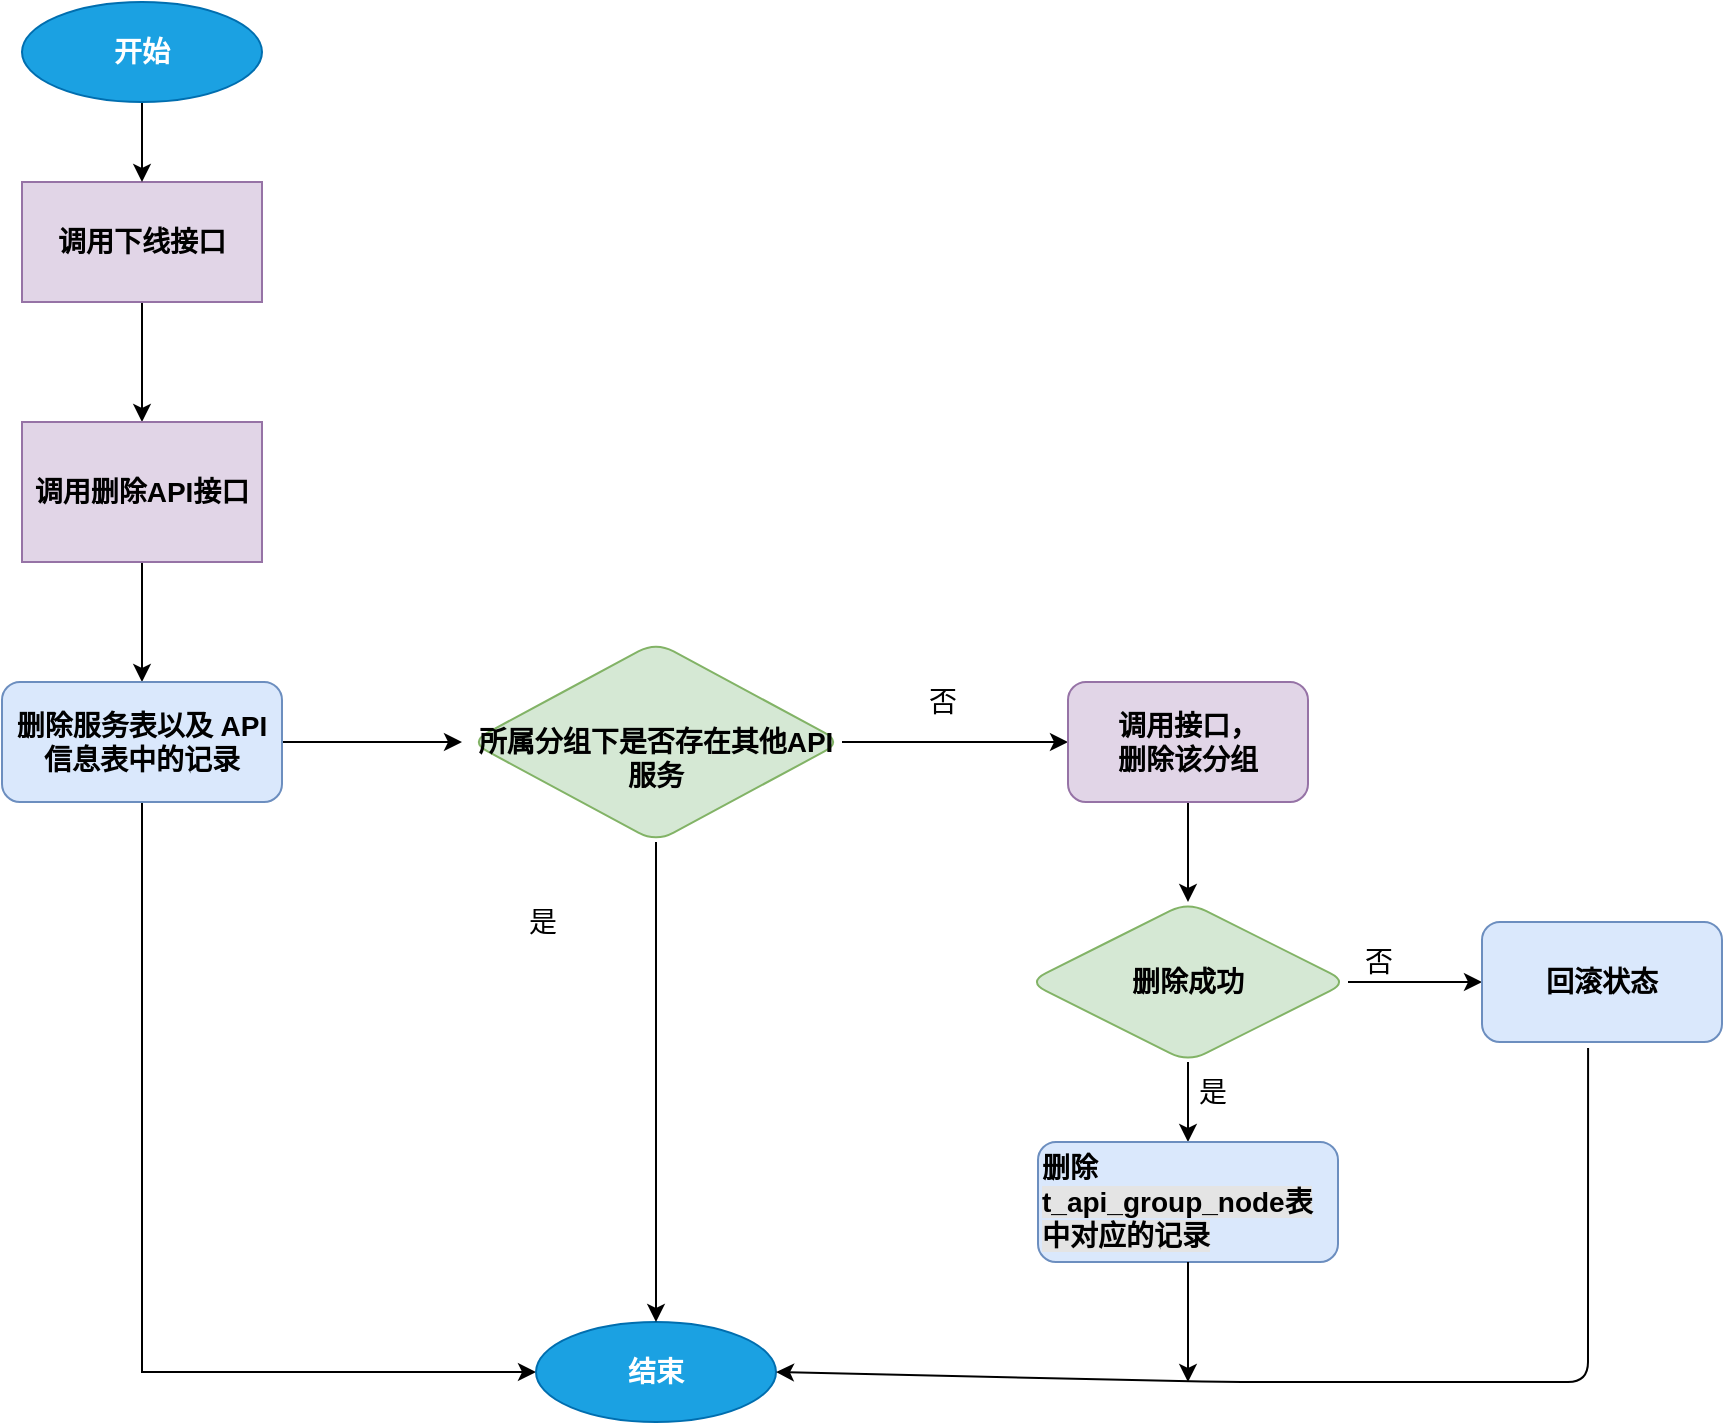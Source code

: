 <mxfile version="14.8.1" type="github" pages="6">
  <diagram id="y_qP_ITfc6Hz6TJRtfo7" name="删除 API服务">
    <mxGraphModel dx="1422" dy="706" grid="1" gridSize="10" guides="1" tooltips="1" connect="1" arrows="1" fold="1" page="1" pageScale="1" pageWidth="827" pageHeight="1169" math="0" shadow="0">
      <root>
        <mxCell id="Lv-TeRsWYJxevkvy26f5-0" />
        <mxCell id="Lv-TeRsWYJxevkvy26f5-1" parent="Lv-TeRsWYJxevkvy26f5-0" />
        <mxCell id="IoXGQ6YxSClPdb9_SsbD-1" value="" style="edgeStyle=orthogonalEdgeStyle;rounded=0;orthogonalLoop=1;jettySize=auto;html=1;fontSize=14;entryX=0.5;entryY=0;entryDx=0;entryDy=0;" edge="1" parent="Lv-TeRsWYJxevkvy26f5-1" source="IoXGQ6YxSClPdb9_SsbD-2" target="IoXGQ6YxSClPdb9_SsbD-3">
          <mxGeometry relative="1" as="geometry">
            <mxPoint x="250" y="310" as="targetPoint" />
          </mxGeometry>
        </mxCell>
        <mxCell id="IoXGQ6YxSClPdb9_SsbD-2" value="调用下线接口" style="rounded=0;whiteSpace=wrap;html=1;fontSize=14;fillColor=#e1d5e7;strokeColor=#9673a6;fontStyle=1" vertex="1" parent="Lv-TeRsWYJxevkvy26f5-1">
          <mxGeometry x="190" y="140" width="120" height="60" as="geometry" />
        </mxCell>
        <mxCell id="TXp3kbtOpVF7pAXdelnf-1" value="" style="edgeStyle=orthogonalEdgeStyle;rounded=0;orthogonalLoop=1;jettySize=auto;html=1;fontSize=14;" edge="1" parent="Lv-TeRsWYJxevkvy26f5-1" source="IoXGQ6YxSClPdb9_SsbD-3" target="IoXGQ6YxSClPdb9_SsbD-15">
          <mxGeometry relative="1" as="geometry" />
        </mxCell>
        <mxCell id="IoXGQ6YxSClPdb9_SsbD-3" value="调用删除API接口" style="rounded=0;whiteSpace=wrap;html=1;fontSize=14;fontStyle=1;fillColor=#e1d5e7;strokeColor=#9673a6;" vertex="1" parent="Lv-TeRsWYJxevkvy26f5-1">
          <mxGeometry x="190" y="260" width="120" height="70" as="geometry" />
        </mxCell>
        <mxCell id="IoXGQ6YxSClPdb9_SsbD-9" value="" style="edgeStyle=orthogonalEdgeStyle;rounded=0;orthogonalLoop=1;jettySize=auto;html=1;fontSize=14;fontStyle=1;exitX=0.5;exitY=1;exitDx=0;exitDy=0;" edge="1" parent="Lv-TeRsWYJxevkvy26f5-1" target="IoXGQ6YxSClPdb9_SsbD-12">
          <mxGeometry relative="1" as="geometry">
            <mxPoint x="250" y="450" as="sourcePoint" />
            <Array as="points">
              <mxPoint x="250" y="735" />
            </Array>
          </mxGeometry>
        </mxCell>
        <mxCell id="TXp3kbtOpVF7pAXdelnf-2" value="" style="edgeStyle=orthogonalEdgeStyle;rounded=0;orthogonalLoop=1;jettySize=auto;html=1;fontSize=14;" edge="1" parent="Lv-TeRsWYJxevkvy26f5-1" source="IoXGQ6YxSClPdb9_SsbD-11" target="IoXGQ6YxSClPdb9_SsbD-2">
          <mxGeometry relative="1" as="geometry" />
        </mxCell>
        <mxCell id="IoXGQ6YxSClPdb9_SsbD-11" value="开始" style="ellipse;whiteSpace=wrap;html=1;fontSize=14;fillColor=#1ba1e2;strokeColor=#006EAF;fontColor=#ffffff;fontStyle=1" vertex="1" parent="Lv-TeRsWYJxevkvy26f5-1">
          <mxGeometry x="190" y="50" width="120" height="50" as="geometry" />
        </mxCell>
        <mxCell id="IoXGQ6YxSClPdb9_SsbD-12" value="结束" style="ellipse;whiteSpace=wrap;html=1;fontSize=14;fillColor=#1ba1e2;strokeColor=#006EAF;fontColor=#ffffff;fontStyle=1" vertex="1" parent="Lv-TeRsWYJxevkvy26f5-1">
          <mxGeometry x="447" y="710" width="120" height="50" as="geometry" />
        </mxCell>
        <mxCell id="TXp3kbtOpVF7pAXdelnf-4" value="" style="edgeStyle=orthogonalEdgeStyle;rounded=0;orthogonalLoop=1;jettySize=auto;html=1;fontSize=14;" edge="1" parent="Lv-TeRsWYJxevkvy26f5-1" source="IoXGQ6YxSClPdb9_SsbD-15">
          <mxGeometry relative="1" as="geometry">
            <mxPoint x="410" y="420" as="targetPoint" />
          </mxGeometry>
        </mxCell>
        <mxCell id="IoXGQ6YxSClPdb9_SsbD-15" value="删除服务表以及 API信息表中的记录" style="rounded=1;whiteSpace=wrap;html=1;fontSize=14;fontStyle=1;fillColor=#dae8fc;strokeColor=#6c8ebf;" vertex="1" parent="Lv-TeRsWYJxevkvy26f5-1">
          <mxGeometry x="180" y="390" width="140" height="60" as="geometry" />
        </mxCell>
        <mxCell id="TXp3kbtOpVF7pAXdelnf-8" value="" style="edgeStyle=orthogonalEdgeStyle;rounded=0;orthogonalLoop=1;jettySize=auto;html=1;fontSize=14;" edge="1" parent="Lv-TeRsWYJxevkvy26f5-1" source="TXp3kbtOpVF7pAXdelnf-5" target="TXp3kbtOpVF7pAXdelnf-7">
          <mxGeometry relative="1" as="geometry" />
        </mxCell>
        <mxCell id="4ZD2bWPgzE0VQJsW30m4-2" value="" style="edgeStyle=orthogonalEdgeStyle;rounded=0;orthogonalLoop=1;jettySize=auto;html=1;fontSize=14;entryX=0.5;entryY=0;entryDx=0;entryDy=0;" edge="1" parent="Lv-TeRsWYJxevkvy26f5-1" source="TXp3kbtOpVF7pAXdelnf-5" target="IoXGQ6YxSClPdb9_SsbD-12">
          <mxGeometry relative="1" as="geometry">
            <mxPoint x="507" y="525" as="targetPoint" />
            <Array as="points" />
          </mxGeometry>
        </mxCell>
        <mxCell id="TXp3kbtOpVF7pAXdelnf-5" value="&lt;span&gt;&lt;br&gt;所属分组下是否存在其他API服务&lt;/span&gt;" style="rhombus;whiteSpace=wrap;html=1;rounded=1;fontSize=14;fontStyle=1;strokeColor=#82b366;fillColor=#d5e8d4;" vertex="1" parent="Lv-TeRsWYJxevkvy26f5-1">
          <mxGeometry x="414" y="370" width="186" height="100" as="geometry" />
        </mxCell>
        <mxCell id="LRmu32Ldf7NrNMZPs0yt-1" value="" style="edgeStyle=orthogonalEdgeStyle;rounded=0;orthogonalLoop=1;jettySize=auto;html=1;fontSize=14;" edge="1" parent="Lv-TeRsWYJxevkvy26f5-1" source="TXp3kbtOpVF7pAXdelnf-7" target="LRmu32Ldf7NrNMZPs0yt-0">
          <mxGeometry relative="1" as="geometry" />
        </mxCell>
        <mxCell id="TXp3kbtOpVF7pAXdelnf-7" value="调用接口，&lt;br&gt;删除该分组" style="whiteSpace=wrap;html=1;rounded=1;fontSize=14;fontStyle=1;strokeColor=#9673a6;fillColor=#e1d5e7;" vertex="1" parent="Lv-TeRsWYJxevkvy26f5-1">
          <mxGeometry x="713" y="390" width="120" height="60" as="geometry" />
        </mxCell>
        <mxCell id="4ZD2bWPgzE0VQJsW30m4-0" value="否" style="text;html=1;align=center;verticalAlign=middle;resizable=0;points=[];autosize=1;strokeColor=none;fontSize=14;" vertex="1" parent="Lv-TeRsWYJxevkvy26f5-1">
          <mxGeometry x="635" y="390" width="30" height="20" as="geometry" />
        </mxCell>
        <mxCell id="4ZD2bWPgzE0VQJsW30m4-3" value="是" style="text;html=1;align=center;verticalAlign=middle;resizable=0;points=[];autosize=1;strokeColor=none;fontSize=14;" vertex="1" parent="Lv-TeRsWYJxevkvy26f5-1">
          <mxGeometry x="435" y="500" width="30" height="20" as="geometry" />
        </mxCell>
        <mxCell id="c__UmledrmZIUYi6tF3Q-3" value="" style="edgeStyle=orthogonalEdgeStyle;rounded=0;orthogonalLoop=1;jettySize=auto;html=1;fontSize=14;" edge="1" parent="Lv-TeRsWYJxevkvy26f5-1" source="LRmu32Ldf7NrNMZPs0yt-0" target="c__UmledrmZIUYi6tF3Q-2">
          <mxGeometry relative="1" as="geometry" />
        </mxCell>
        <mxCell id="c__UmledrmZIUYi6tF3Q-7" value="" style="edgeStyle=orthogonalEdgeStyle;rounded=0;orthogonalLoop=1;jettySize=auto;html=1;fontSize=14;" edge="1" parent="Lv-TeRsWYJxevkvy26f5-1" source="LRmu32Ldf7NrNMZPs0yt-0" target="c__UmledrmZIUYi6tF3Q-6">
          <mxGeometry relative="1" as="geometry" />
        </mxCell>
        <mxCell id="LRmu32Ldf7NrNMZPs0yt-0" value="删除成功" style="rhombus;whiteSpace=wrap;html=1;rounded=1;fontSize=14;fontStyle=1;strokeColor=#82b366;fillColor=#d5e8d4;" vertex="1" parent="Lv-TeRsWYJxevkvy26f5-1">
          <mxGeometry x="693" y="500" width="160" height="80" as="geometry" />
        </mxCell>
        <mxCell id="c__UmledrmZIUYi6tF3Q-2" value="删除&lt;span style=&quot;background-color: rgb(228 , 228 , 228)&quot;&gt;t_api_group_node表中对应的记录&lt;/span&gt;" style="whiteSpace=wrap;html=1;rounded=1;fontSize=14;fontStyle=1;strokeColor=#6c8ebf;fillColor=#dae8fc;align=left;" vertex="1" parent="Lv-TeRsWYJxevkvy26f5-1">
          <mxGeometry x="698" y="620" width="150" height="60" as="geometry" />
        </mxCell>
        <mxCell id="c__UmledrmZIUYi6tF3Q-5" value="是" style="text;html=1;align=center;verticalAlign=middle;resizable=0;points=[];autosize=1;strokeColor=none;fontSize=14;" vertex="1" parent="Lv-TeRsWYJxevkvy26f5-1">
          <mxGeometry x="770" y="585" width="30" height="20" as="geometry" />
        </mxCell>
        <mxCell id="c__UmledrmZIUYi6tF3Q-6" value="回滚状态" style="whiteSpace=wrap;html=1;rounded=1;fontSize=14;fontStyle=1;strokeColor=#6c8ebf;fillColor=#dae8fc;" vertex="1" parent="Lv-TeRsWYJxevkvy26f5-1">
          <mxGeometry x="920" y="510" width="120" height="60" as="geometry" />
        </mxCell>
        <mxCell id="c__UmledrmZIUYi6tF3Q-8" value="否" style="text;html=1;align=center;verticalAlign=middle;resizable=0;points=[];autosize=1;strokeColor=none;fontSize=14;" vertex="1" parent="Lv-TeRsWYJxevkvy26f5-1">
          <mxGeometry x="853" y="520" width="30" height="20" as="geometry" />
        </mxCell>
        <mxCell id="c__UmledrmZIUYi6tF3Q-12" value="" style="endArrow=classic;html=1;fontSize=14;exitX=0.442;exitY=1.05;exitDx=0;exitDy=0;exitPerimeter=0;entryX=1;entryY=0.5;entryDx=0;entryDy=0;" edge="1" parent="Lv-TeRsWYJxevkvy26f5-1" source="c__UmledrmZIUYi6tF3Q-6" target="IoXGQ6YxSClPdb9_SsbD-12">
          <mxGeometry width="50" height="50" relative="1" as="geometry">
            <mxPoint x="1000" y="700" as="sourcePoint" />
            <mxPoint x="1050" y="650" as="targetPoint" />
            <Array as="points">
              <mxPoint x="973" y="740" />
              <mxPoint x="790" y="740" />
            </Array>
          </mxGeometry>
        </mxCell>
        <mxCell id="c__UmledrmZIUYi6tF3Q-13" value="" style="endArrow=classic;html=1;fontSize=14;exitX=0.5;exitY=1;exitDx=0;exitDy=0;" edge="1" parent="Lv-TeRsWYJxevkvy26f5-1" source="c__UmledrmZIUYi6tF3Q-2">
          <mxGeometry width="50" height="50" relative="1" as="geometry">
            <mxPoint x="780" y="780" as="sourcePoint" />
            <mxPoint x="773" y="740" as="targetPoint" />
          </mxGeometry>
        </mxCell>
      </root>
    </mxGraphModel>
  </diagram>
  <diagram id="Vepcy5eFFjgHjCgZ-YPG" name="修改API服务流程">
    <mxGraphModel dx="2012" dy="588" grid="1" gridSize="10" guides="1" tooltips="1" connect="1" arrows="1" fold="1" page="1" pageScale="1" pageWidth="827" pageHeight="1169" math="0" shadow="0">
      <root>
        <mxCell id="3ZHVSXFZg6gd_dCHkzc6-0" />
        <mxCell id="3ZHVSXFZg6gd_dCHkzc6-1" parent="3ZHVSXFZg6gd_dCHkzc6-0" />
        <mxCell id="rEihoMq7a9VG7np-Obn_-21" value="" style="edgeStyle=orthogonalEdgeStyle;rounded=0;orthogonalLoop=1;jettySize=auto;html=1;fontSize=14;" edge="1" parent="3ZHVSXFZg6gd_dCHkzc6-1" source="9Kt5_kRCTVNulRzOW8Ah-2">
          <mxGeometry relative="1" as="geometry">
            <mxPoint x="510" y="175" as="targetPoint" />
          </mxGeometry>
        </mxCell>
        <mxCell id="9Kt5_kRCTVNulRzOW8Ah-2" value="调用下线接口" style="rounded=0;whiteSpace=wrap;html=1;fontSize=14;fillColor=#e1d5e7;strokeColor=#9673a6;fontStyle=1" vertex="1" parent="3ZHVSXFZg6gd_dCHkzc6-1">
          <mxGeometry x="310" y="145" width="120" height="60" as="geometry" />
        </mxCell>
        <mxCell id="9Kt5_kRCTVNulRzOW8Ah-3" value="调用更新API接口" style="rounded=0;whiteSpace=wrap;html=1;fontSize=14;fontStyle=1;fillColor=#e1d5e7;strokeColor=#9673a6;" vertex="1" parent="3ZHVSXFZg6gd_dCHkzc6-1">
          <mxGeometry x="310" y="265" width="120" height="60" as="geometry" />
        </mxCell>
        <mxCell id="9Kt5_kRCTVNulRzOW8Ah-5" value="调用 API 上线接口" style="rounded=0;whiteSpace=wrap;html=1;fontSize=14;fontStyle=1;fillColor=#e1d5e7;strokeColor=#9673a6;" vertex="1" parent="3ZHVSXFZg6gd_dCHkzc6-1">
          <mxGeometry x="310" y="375" width="120" height="60" as="geometry" />
        </mxCell>
        <mxCell id="9Kt5_kRCTVNulRzOW8Ah-19" value="" style="edgeStyle=orthogonalEdgeStyle;rounded=0;orthogonalLoop=1;jettySize=auto;html=1;fontSize=14;fontStyle=1" edge="1" parent="3ZHVSXFZg6gd_dCHkzc6-1" source="9Kt5_kRCTVNulRzOW8Ah-20" target="9Kt5_kRCTVNulRzOW8Ah-23">
          <mxGeometry relative="1" as="geometry" />
        </mxCell>
        <mxCell id="9Kt5_kRCTVNulRzOW8Ah-20" value="开始" style="ellipse;whiteSpace=wrap;html=1;fontSize=14;fillColor=#1ba1e2;strokeColor=#006EAF;fontColor=#ffffff;fontStyle=1" vertex="1" parent="3ZHVSXFZg6gd_dCHkzc6-1">
          <mxGeometry x="-40" y="50" width="120" height="50" as="geometry" />
        </mxCell>
        <mxCell id="9Kt5_kRCTVNulRzOW8Ah-21" value="结束" style="ellipse;whiteSpace=wrap;html=1;fontSize=14;fillColor=#1ba1e2;strokeColor=#006EAF;fontColor=#ffffff;fontStyle=1" vertex="1" parent="3ZHVSXFZg6gd_dCHkzc6-1">
          <mxGeometry x="310" y="490" width="120" height="50" as="geometry" />
        </mxCell>
        <mxCell id="9Kt5_kRCTVNulRzOW8Ah-23" value="更新AD相应资源" style="rounded=0;whiteSpace=wrap;html=1;fontSize=14;fillColor=#dae8fc;strokeColor=#6c8ebf;fontStyle=1" vertex="1" parent="3ZHVSXFZg6gd_dCHkzc6-1">
          <mxGeometry x="-40" y="140" width="120" height="60" as="geometry" />
        </mxCell>
        <mxCell id="rEihoMq7a9VG7np-Obn_-26" value="" style="edgeStyle=orthogonalEdgeStyle;rounded=0;orthogonalLoop=1;jettySize=auto;html=1;fontSize=14;" edge="1" parent="3ZHVSXFZg6gd_dCHkzc6-1" source="rEihoMq7a9VG7np-Obn_-15">
          <mxGeometry relative="1" as="geometry">
            <mxPoint x="370" y="265" as="targetPoint" />
            <Array as="points">
              <mxPoint x="585" y="235" />
              <mxPoint x="370" y="235" />
              <mxPoint x="370" y="265" />
            </Array>
          </mxGeometry>
        </mxCell>
        <mxCell id="rEihoMq7a9VG7np-Obn_-15" value="" style="rhombus;whiteSpace=wrap;html=1;fontSize=14;align=left;" vertex="1" parent="3ZHVSXFZg6gd_dCHkzc6-1">
          <mxGeometry x="510" y="140" width="150" height="70" as="geometry" />
        </mxCell>
        <mxCell id="rEihoMq7a9VG7np-Obn_-16" value="调用成功" style="text;html=1;strokeColor=none;fillColor=none;align=center;verticalAlign=middle;whiteSpace=wrap;rounded=0;fontSize=14;" vertex="1" parent="3ZHVSXFZg6gd_dCHkzc6-1">
          <mxGeometry x="545" y="165" width="80" height="20" as="geometry" />
        </mxCell>
        <mxCell id="rEihoMq7a9VG7np-Obn_-22" value="回滚" style="rounded=0;whiteSpace=wrap;html=1;fontSize=14;fillColor=#dae8fc;strokeColor=#6c8ebf;fontStyle=1" vertex="1" parent="3ZHVSXFZg6gd_dCHkzc6-1">
          <mxGeometry x="740" y="485" width="120" height="60" as="geometry" />
        </mxCell>
        <mxCell id="rEihoMq7a9VG7np-Obn_-25" value="" style="rhombus;whiteSpace=wrap;html=1;fontSize=14;align=left;" vertex="1" parent="3ZHVSXFZg6gd_dCHkzc6-1">
          <mxGeometry x="510" y="255" width="150" height="70" as="geometry" />
        </mxCell>
        <mxCell id="rEihoMq7a9VG7np-Obn_-27" value="调用成功" style="text;html=1;strokeColor=none;fillColor=none;align=center;verticalAlign=middle;whiteSpace=wrap;rounded=0;fontSize=14;" vertex="1" parent="3ZHVSXFZg6gd_dCHkzc6-1">
          <mxGeometry x="550" y="280" width="70" height="25" as="geometry" />
        </mxCell>
        <mxCell id="rEihoMq7a9VG7np-Obn_-29" value="" style="edgeStyle=orthogonalEdgeStyle;rounded=0;orthogonalLoop=1;jettySize=auto;html=1;fontSize=14;" edge="1" parent="3ZHVSXFZg6gd_dCHkzc6-1">
          <mxGeometry relative="1" as="geometry">
            <mxPoint x="585" y="325" as="sourcePoint" />
            <mxPoint x="370" y="375" as="targetPoint" />
            <Array as="points">
              <mxPoint x="585" y="345" />
              <mxPoint x="370" y="345" />
              <mxPoint x="370" y="375" />
            </Array>
          </mxGeometry>
        </mxCell>
        <mxCell id="rEihoMq7a9VG7np-Obn_-30" value="" style="rhombus;whiteSpace=wrap;html=1;fontSize=14;align=left;" vertex="1" parent="3ZHVSXFZg6gd_dCHkzc6-1">
          <mxGeometry x="510" y="370" width="150" height="70" as="geometry" />
        </mxCell>
        <mxCell id="rEihoMq7a9VG7np-Obn_-31" value="" style="edgeStyle=orthogonalEdgeStyle;rounded=0;orthogonalLoop=1;jettySize=auto;html=1;fontSize=14;" edge="1" parent="3ZHVSXFZg6gd_dCHkzc6-1">
          <mxGeometry relative="1" as="geometry">
            <mxPoint x="585" y="440" as="sourcePoint" />
            <mxPoint x="370" y="490" as="targetPoint" />
            <Array as="points">
              <mxPoint x="585" y="460" />
              <mxPoint x="370" y="460" />
              <mxPoint x="370" y="490" />
            </Array>
          </mxGeometry>
        </mxCell>
        <mxCell id="rEihoMq7a9VG7np-Obn_-32" value="调用成功" style="text;html=1;strokeColor=none;fillColor=none;align=center;verticalAlign=middle;whiteSpace=wrap;rounded=0;fontSize=14;" vertex="1" parent="3ZHVSXFZg6gd_dCHkzc6-1">
          <mxGeometry x="550" y="392.5" width="70" height="25" as="geometry" />
        </mxCell>
        <mxCell id="rEihoMq7a9VG7np-Obn_-33" value="是" style="text;html=1;align=center;verticalAlign=middle;resizable=0;points=[];autosize=1;strokeColor=none;fontSize=14;" vertex="1" parent="3ZHVSXFZg6gd_dCHkzc6-1">
          <mxGeometry x="545" y="215" width="30" height="20" as="geometry" />
        </mxCell>
        <mxCell id="rEihoMq7a9VG7np-Obn_-34" value="是" style="text;html=1;align=center;verticalAlign=middle;resizable=0;points=[];autosize=1;strokeColor=none;fontSize=14;" vertex="1" parent="3ZHVSXFZg6gd_dCHkzc6-1">
          <mxGeometry x="535" y="325" width="30" height="20" as="geometry" />
        </mxCell>
        <mxCell id="rEihoMq7a9VG7np-Obn_-35" value="是" style="text;html=1;align=center;verticalAlign=middle;resizable=0;points=[];autosize=1;strokeColor=none;fontSize=14;" vertex="1" parent="3ZHVSXFZg6gd_dCHkzc6-1">
          <mxGeometry x="535" y="435" width="30" height="20" as="geometry" />
        </mxCell>
        <mxCell id="rEihoMq7a9VG7np-Obn_-36" value="" style="endArrow=classic;html=1;fontSize=14;exitX=1;exitY=0.5;exitDx=0;exitDy=0;entryX=0.574;entryY=-0.022;entryDx=0;entryDy=0;entryPerimeter=0;edgeStyle=orthogonalEdgeStyle;" edge="1" parent="3ZHVSXFZg6gd_dCHkzc6-1" source="rEihoMq7a9VG7np-Obn_-15" target="rEihoMq7a9VG7np-Obn_-22">
          <mxGeometry width="50" height="50" relative="1" as="geometry">
            <mxPoint x="730" y="265" as="sourcePoint" />
            <mxPoint x="800" y="175" as="targetPoint" />
          </mxGeometry>
        </mxCell>
        <mxCell id="rEihoMq7a9VG7np-Obn_-37" value="" style="endArrow=classic;html=1;fontSize=14;exitX=1;exitY=0.5;exitDx=0;exitDy=0;" edge="1" parent="3ZHVSXFZg6gd_dCHkzc6-1" source="rEihoMq7a9VG7np-Obn_-25">
          <mxGeometry width="50" height="50" relative="1" as="geometry">
            <mxPoint x="670" y="355" as="sourcePoint" />
            <mxPoint x="810" y="290" as="targetPoint" />
          </mxGeometry>
        </mxCell>
        <mxCell id="rEihoMq7a9VG7np-Obn_-38" value="" style="endArrow=classic;html=1;fontSize=14;exitX=1;exitY=0.5;exitDx=0;exitDy=0;" edge="1" parent="3ZHVSXFZg6gd_dCHkzc6-1" source="rEihoMq7a9VG7np-Obn_-30">
          <mxGeometry width="50" height="50" relative="1" as="geometry">
            <mxPoint x="670" y="405" as="sourcePoint" />
            <mxPoint x="810" y="405" as="targetPoint" />
          </mxGeometry>
        </mxCell>
        <mxCell id="rEihoMq7a9VG7np-Obn_-40" value="更新 服务表/API信息表" style="rounded=1;whiteSpace=wrap;html=1;fontSize=14;fontStyle=1;fillColor=#dae8fc;strokeColor=#6c8ebf;" vertex="1" parent="3ZHVSXFZg6gd_dCHkzc6-1">
          <mxGeometry x="160" y="145" width="95" height="50" as="geometry" />
        </mxCell>
        <mxCell id="rEihoMq7a9VG7np-Obn_-43" value="" style="endArrow=classic;html=1;fontSize=14;exitX=1;exitY=0.5;exitDx=0;exitDy=0;entryX=0;entryY=0.5;entryDx=0;entryDy=0;" edge="1" parent="3ZHVSXFZg6gd_dCHkzc6-1" source="9Kt5_kRCTVNulRzOW8Ah-23" target="rEihoMq7a9VG7np-Obn_-40">
          <mxGeometry width="50" height="50" relative="1" as="geometry">
            <mxPoint x="130" y="210" as="sourcePoint" />
            <mxPoint x="180" y="160" as="targetPoint" />
          </mxGeometry>
        </mxCell>
        <mxCell id="rEihoMq7a9VG7np-Obn_-44" value="" style="endArrow=classic;html=1;fontSize=14;entryX=0;entryY=0.5;entryDx=0;entryDy=0;" edge="1" parent="3ZHVSXFZg6gd_dCHkzc6-1">
          <mxGeometry width="50" height="50" relative="1" as="geometry">
            <mxPoint x="260" y="170" as="sourcePoint" />
            <mxPoint x="310" y="169.58" as="targetPoint" />
          </mxGeometry>
        </mxCell>
        <mxCell id="rEihoMq7a9VG7np-Obn_-45" value="" style="endArrow=classic;html=1;fontSize=14;exitX=0;exitY=0.5;exitDx=0;exitDy=0;entryX=1;entryY=0.5;entryDx=0;entryDy=0;" edge="1" parent="3ZHVSXFZg6gd_dCHkzc6-1" source="rEihoMq7a9VG7np-Obn_-22" target="9Kt5_kRCTVNulRzOW8Ah-21">
          <mxGeometry width="50" height="50" relative="1" as="geometry">
            <mxPoint x="580" y="610" as="sourcePoint" />
            <mxPoint x="630" y="560" as="targetPoint" />
          </mxGeometry>
        </mxCell>
        <mxCell id="rEihoMq7a9VG7np-Obn_-46" value="否" style="text;html=1;align=center;verticalAlign=middle;resizable=0;points=[];autosize=1;strokeColor=none;fontSize=14;" vertex="1" parent="3ZHVSXFZg6gd_dCHkzc6-1">
          <mxGeometry x="680" y="150" width="30" height="20" as="geometry" />
        </mxCell>
        <mxCell id="rEihoMq7a9VG7np-Obn_-47" value="否" style="text;html=1;align=center;verticalAlign=middle;resizable=0;points=[];autosize=1;strokeColor=none;fontSize=14;" vertex="1" parent="3ZHVSXFZg6gd_dCHkzc6-1">
          <mxGeometry x="680" y="265" width="30" height="20" as="geometry" />
        </mxCell>
        <mxCell id="rEihoMq7a9VG7np-Obn_-48" value="否" style="text;html=1;align=center;verticalAlign=middle;resizable=0;points=[];autosize=1;strokeColor=none;fontSize=14;" vertex="1" parent="3ZHVSXFZg6gd_dCHkzc6-1">
          <mxGeometry x="680" y="375" width="30" height="20" as="geometry" />
        </mxCell>
      </root>
    </mxGraphModel>
  </diagram>
  <diagram id="sb_V-hcNXjzHB9yhCUq3" name="AD与API服务的底层ip关系">
    <mxGraphModel dx="981" dy="487" grid="1" gridSize="10" guides="1" tooltips="1" connect="1" arrows="1" fold="1" page="1" pageScale="1" pageWidth="827" pageHeight="1169" math="0" shadow="0">
      <root>
        <mxCell id="0" />
        <mxCell id="1" parent="0" />
        <mxCell id="gvdY4t5SKWCVRqJ0-kTb-3" value="&lt;b&gt;vip1-访问API服务的统一ip地址&lt;/b&gt;&lt;br&gt;在门户页面上统一设置" style="rounded=1;whiteSpace=wrap;html=1;fontSize=14;align=left;" vertex="1" parent="1">
          <mxGeometry x="60" y="525" width="220" height="60" as="geometry" />
        </mxCell>
        <mxCell id="gvdY4t5SKWCVRqJ0-kTb-5" value="" style="endArrow=classic;html=1;fontSize=14;" edge="1" parent="1" source="2CTaEZxf2c3Y_vctXRp9-10">
          <mxGeometry width="50" height="50" relative="1" as="geometry">
            <mxPoint x="690" y="520" as="sourcePoint" />
            <mxPoint x="738" y="403" as="targetPoint" />
            <Array as="points" />
          </mxGeometry>
        </mxCell>
        <mxCell id="2CTaEZxf2c3Y_vctXRp9-1" value="" style="rounded=1;whiteSpace=wrap;html=1;fontStyle=1;fontSize=14;fillColor=#f8cecc;strokeColor=#b85450;" vertex="1" parent="1">
          <mxGeometry x="90" y="310" width="140" height="180" as="geometry" />
        </mxCell>
        <mxCell id="2CTaEZxf2c3Y_vctXRp9-2" value="" style="rounded=1;whiteSpace=wrap;html=1;fontStyle=1;fontSize=14;fillColor=#dae8fc;strokeColor=#6c8ebf;" vertex="1" parent="1">
          <mxGeometry x="330" y="310" width="140" height="180" as="geometry" />
        </mxCell>
        <mxCell id="2CTaEZxf2c3Y_vctXRp9-3" value="" style="rounded=1;whiteSpace=wrap;html=1;fontStyle=1;fontSize=14;fillColor=#e1d5e7;strokeColor=#9673a6;" vertex="1" parent="1">
          <mxGeometry x="550" y="310" width="140" height="180" as="geometry" />
        </mxCell>
        <mxCell id="2CTaEZxf2c3Y_vctXRp9-4" value="AD1" style="text;html=1;strokeColor=none;fillColor=none;align=center;verticalAlign=middle;whiteSpace=wrap;rounded=0;fontStyle=1;fontSize=14;" vertex="1" parent="1">
          <mxGeometry x="100" y="320" width="40" height="20" as="geometry" />
        </mxCell>
        <mxCell id="2CTaEZxf2c3Y_vctXRp9-5" value="AD2" style="text;html=1;strokeColor=none;fillColor=none;align=center;verticalAlign=middle;whiteSpace=wrap;rounded=0;fontStyle=1;fontSize=14;" vertex="1" parent="1">
          <mxGeometry x="340" y="320" width="40" height="20" as="geometry" />
        </mxCell>
        <mxCell id="2CTaEZxf2c3Y_vctXRp9-6" value="API" style="text;html=1;strokeColor=none;fillColor=none;align=center;verticalAlign=middle;whiteSpace=wrap;rounded=0;fontStyle=1;fontSize=14;" vertex="1" parent="1">
          <mxGeometry x="560" y="310" width="40" height="20" as="geometry" />
        </mxCell>
        <mxCell id="2CTaEZxf2c3Y_vctXRp9-7" value="vip1&amp;nbsp; &amp;nbsp; ip1" style="text;html=1;strokeColor=none;fillColor=none;align=center;verticalAlign=middle;whiteSpace=wrap;rounded=0;fontStyle=1;fontSize=14;" vertex="1" parent="1">
          <mxGeometry x="120" y="360" width="80" height="90" as="geometry" />
        </mxCell>
        <mxCell id="2CTaEZxf2c3Y_vctXRp9-9" value="vip2&amp;nbsp; &amp;nbsp; &amp;nbsp;ip2" style="text;html=1;strokeColor=none;fillColor=none;align=center;verticalAlign=middle;whiteSpace=wrap;rounded=0;fontStyle=1;fontSize=14;" vertex="1" parent="1">
          <mxGeometry x="350" y="360" width="80" height="90" as="geometry" />
        </mxCell>
        <mxCell id="2CTaEZxf2c3Y_vctXRp9-10" value="vip3&amp;nbsp; ip3" style="text;html=1;strokeColor=none;fillColor=none;align=center;verticalAlign=middle;whiteSpace=wrap;rounded=0;fontStyle=1;fontSize=14;" vertex="1" parent="1">
          <mxGeometry x="570" y="360" width="80" height="80" as="geometry" />
        </mxCell>
        <mxCell id="2CTaEZxf2c3Y_vctXRp9-8" value="" style="edgeStyle=orthogonalEdgeStyle;rounded=0;orthogonalLoop=1;jettySize=auto;html=1;fontStyle=1;fontSize=14;curved=1;" edge="1" parent="1">
          <mxGeometry relative="1" as="geometry">
            <mxPoint x="190" y="420" as="sourcePoint" />
            <mxPoint x="360" y="410" as="targetPoint" />
            <Array as="points">
              <mxPoint x="360" y="440" />
            </Array>
          </mxGeometry>
        </mxCell>
        <mxCell id="2CTaEZxf2c3Y_vctXRp9-13" value="" style="edgeStyle=orthogonalEdgeStyle;rounded=0;orthogonalLoop=1;jettySize=auto;html=1;fontStyle=1;fontSize=14;curved=1;" edge="1" parent="1">
          <mxGeometry relative="1" as="geometry">
            <mxPoint x="420" y="420" as="sourcePoint" />
            <mxPoint x="590" y="410" as="targetPoint" />
            <Array as="points">
              <mxPoint x="590" y="440" />
            </Array>
          </mxGeometry>
        </mxCell>
        <mxCell id="2CTaEZxf2c3Y_vctXRp9-14" value="相同" style="text;html=1;strokeColor=none;fillColor=none;align=center;verticalAlign=middle;whiteSpace=wrap;rounded=0;fontSize=14;" vertex="1" parent="1">
          <mxGeometry x="260" y="420" width="40" height="20" as="geometry" />
        </mxCell>
        <mxCell id="2CTaEZxf2c3Y_vctXRp9-15" value="相同" style="text;html=1;strokeColor=none;fillColor=none;align=center;verticalAlign=middle;whiteSpace=wrap;rounded=0;fontSize=14;" vertex="1" parent="1">
          <mxGeometry x="490" y="410" width="40" height="20" as="geometry" />
        </mxCell>
        <mxCell id="gvdY4t5SKWCVRqJ0-kTb-1" value="" style="endArrow=classic;html=1;fontSize=14;" edge="1" parent="1">
          <mxGeometry width="50" height="50" relative="1" as="geometry">
            <mxPoint x="140" y="440" as="sourcePoint" />
            <mxPoint x="140" y="520" as="targetPoint" />
          </mxGeometry>
        </mxCell>
        <mxCell id="gvdY4t5SKWCVRqJ0-kTb-4" value="&lt;b&gt;ip3-真实的服务ip地址&lt;/b&gt;&lt;br&gt;新增、修改服务页面填写" style="rounded=1;whiteSpace=wrap;html=1;fontSize=14;align=left;" vertex="1" parent="1">
          <mxGeometry x="740" y="370" width="150" height="60" as="geometry" />
        </mxCell>
        <mxCell id="gvdY4t5SKWCVRqJ0-kTb-6" value="&lt;b&gt;vip3-API服务的代理地址&lt;/b&gt;&lt;br&gt;每个API网关节点对应一个，在节点部署页面统一设置" style="rounded=1;whiteSpace=wrap;html=1;fontSize=14;align=left;" vertex="1" parent="1">
          <mxGeometry x="550" y="525" width="180" height="60" as="geometry" />
        </mxCell>
        <mxCell id="gvdY4t5SKWCVRqJ0-kTb-7" value="" style="endArrow=classic;html=1;fontSize=14;" edge="1" parent="1">
          <mxGeometry width="50" height="50" relative="1" as="geometry">
            <mxPoint x="600" y="444" as="sourcePoint" />
            <mxPoint x="600" y="520" as="targetPoint" />
          </mxGeometry>
        </mxCell>
      </root>
    </mxGraphModel>
  </diagram>
  <diagram id="nOHiLOgA8v2FJ5OYFHcV" name="新增API服务流程">
    <mxGraphModel dx="1422" dy="706" grid="1" gridSize="10" guides="1" tooltips="1" connect="1" arrows="1" fold="1" page="1" pageScale="1" pageWidth="827" pageHeight="1169" math="0" shadow="0">
      <root>
        <mxCell id="N0FcCdIXHvV1KCsFMpFl-0" />
        <mxCell id="N0FcCdIXHvV1KCsFMpFl-1" parent="N0FcCdIXHvV1KCsFMpFl-0" />
        <mxCell id="N0FcCdIXHvV1KCsFMpFl-36" value="" style="rounded=0;whiteSpace=wrap;html=1;fontSize=14;" vertex="1" parent="N0FcCdIXHvV1KCsFMpFl-1">
          <mxGeometry x="190" y="360" width="120" height="50" as="geometry" />
        </mxCell>
        <mxCell id="N0FcCdIXHvV1KCsFMpFl-24" value="" style="edgeStyle=orthogonalEdgeStyle;rounded=0;orthogonalLoop=1;jettySize=auto;html=1;fontSize=14;fontStyle=1" edge="1" parent="N0FcCdIXHvV1KCsFMpFl-1" source="N0FcCdIXHvV1KCsFMpFl-2" target="N0FcCdIXHvV1KCsFMpFl-23">
          <mxGeometry relative="1" as="geometry" />
        </mxCell>
        <mxCell id="N0FcCdIXHvV1KCsFMpFl-2" value="新增 API 分组" style="rounded=0;whiteSpace=wrap;html=1;fontSize=14;fillColor=#dae8fc;strokeColor=#6c8ebf;fontStyle=1" vertex="1" parent="N0FcCdIXHvV1KCsFMpFl-1">
          <mxGeometry x="190" y="140" width="120" height="60" as="geometry" />
        </mxCell>
        <mxCell id="N0FcCdIXHvV1KCsFMpFl-3" value="" style="rounded=0;whiteSpace=wrap;html=1;fontSize=14;fontStyle=1;fillColor=#e1d5e7;strokeColor=#9673a6;" vertex="1" parent="N0FcCdIXHvV1KCsFMpFl-1">
          <mxGeometry x="190" y="270" width="120" height="140" as="geometry" />
        </mxCell>
        <mxCell id="N0FcCdIXHvV1KCsFMpFl-20" style="edgeStyle=orthogonalEdgeStyle;rounded=0;orthogonalLoop=1;jettySize=auto;html=1;exitX=0.5;exitY=1;exitDx=0;exitDy=0;entryX=1;entryY=0.5;entryDx=0;entryDy=0;fontSize=14;fontStyle=1" edge="1" parent="N0FcCdIXHvV1KCsFMpFl-1" source="N0FcCdIXHvV1KCsFMpFl-4" target="N0FcCdIXHvV1KCsFMpFl-18">
          <mxGeometry relative="1" as="geometry" />
        </mxCell>
        <mxCell id="N0FcCdIXHvV1KCsFMpFl-4" value="调用 API 认证接口" style="rounded=0;whiteSpace=wrap;html=1;fontSize=14;fontStyle=1;fillColor=#e1d5e7;strokeColor=#9673a6;" vertex="1" parent="N0FcCdIXHvV1KCsFMpFl-1">
          <mxGeometry x="460" y="460" width="120" height="60" as="geometry" />
        </mxCell>
        <mxCell id="N0FcCdIXHvV1KCsFMpFl-5" value="&lt;br&gt;&lt;br&gt;&lt;span style=&quot;color: rgb(0, 0, 0); font-family: helvetica; font-size: 14px; font-style: normal; letter-spacing: normal; text-align: center; text-indent: 0px; text-transform: none; word-spacing: 0px; background-color: rgb(248, 249, 250); display: inline; float: none;&quot;&gt;新增 API 服务&lt;/span&gt;&lt;br&gt;" style="text;html=1;strokeColor=none;fillColor=none;align=center;verticalAlign=middle;whiteSpace=wrap;rounded=0;fontSize=14;fontStyle=1" vertex="1" parent="N0FcCdIXHvV1KCsFMpFl-1">
          <mxGeometry x="200" y="270" width="90" height="20" as="geometry" />
        </mxCell>
        <mxCell id="N0FcCdIXHvV1KCsFMpFl-6" value="1、构建 API&amp;nbsp;" style="rounded=0;whiteSpace=wrap;html=1;fontSize=14;fontStyle=1;fillColor=#e1d5e7;strokeColor=#9673a6;" vertex="1" parent="N0FcCdIXHvV1KCsFMpFl-1">
          <mxGeometry x="190" y="310" width="120" height="50" as="geometry" />
        </mxCell>
        <mxCell id="N0FcCdIXHvV1KCsFMpFl-14" value="" style="edgeStyle=orthogonalEdgeStyle;curved=1;rounded=0;orthogonalLoop=1;jettySize=auto;html=1;fontSize=14;fontStyle=1" edge="1" parent="N0FcCdIXHvV1KCsFMpFl-1" source="N0FcCdIXHvV1KCsFMpFl-7" target="N0FcCdIXHvV1KCsFMpFl-13">
          <mxGeometry relative="1" as="geometry" />
        </mxCell>
        <mxCell id="N0FcCdIXHvV1KCsFMpFl-7" value="2、保存 API" style="text;html=1;strokeColor=none;fillColor=none;align=center;verticalAlign=middle;whiteSpace=wrap;rounded=0;fontSize=14;fontStyle=1" vertex="1" parent="N0FcCdIXHvV1KCsFMpFl-1">
          <mxGeometry x="210" y="370" width="80" height="20" as="geometry" />
        </mxCell>
        <mxCell id="N0FcCdIXHvV1KCsFMpFl-12" value="&lt;font color=&quot;#ff4912&quot;&gt;得到 API 分组id&lt;/font&gt;" style="text;html=1;strokeColor=none;fillColor=none;align=center;verticalAlign=middle;whiteSpace=wrap;rounded=0;fontSize=14;fontStyle=1" vertex="1" parent="N0FcCdIXHvV1KCsFMpFl-1">
          <mxGeometry x="320" y="150" width="110" height="20" as="geometry" />
        </mxCell>
        <mxCell id="N0FcCdIXHvV1KCsFMpFl-15" value="" style="edgeStyle=orthogonalEdgeStyle;curved=1;rounded=0;orthogonalLoop=1;jettySize=auto;html=1;fontSize=14;fontStyle=1" edge="1" parent="N0FcCdIXHvV1KCsFMpFl-1" source="N0FcCdIXHvV1KCsFMpFl-13" target="N0FcCdIXHvV1KCsFMpFl-4">
          <mxGeometry relative="1" as="geometry" />
        </mxCell>
        <mxCell id="N0FcCdIXHvV1KCsFMpFl-19" value="" style="edgeStyle=orthogonalEdgeStyle;curved=1;rounded=0;orthogonalLoop=1;jettySize=auto;html=1;fontSize=14;fontStyle=1" edge="1" parent="N0FcCdIXHvV1KCsFMpFl-1" source="N0FcCdIXHvV1KCsFMpFl-13" target="N0FcCdIXHvV1KCsFMpFl-18">
          <mxGeometry relative="1" as="geometry" />
        </mxCell>
        <mxCell id="N0FcCdIXHvV1KCsFMpFl-13" value="是否开启认证" style="rhombus;whiteSpace=wrap;html=1;fontSize=14;fontStyle=1;fillColor=#d5e8d4;strokeColor=#82b366;" vertex="1" parent="N0FcCdIXHvV1KCsFMpFl-1">
          <mxGeometry x="190" y="450" width="120" height="80" as="geometry" />
        </mxCell>
        <mxCell id="N0FcCdIXHvV1KCsFMpFl-16" value="是" style="text;html=1;strokeColor=none;fillColor=none;align=center;verticalAlign=middle;whiteSpace=wrap;rounded=0;fontSize=14;fontStyle=1" vertex="1" parent="N0FcCdIXHvV1KCsFMpFl-1">
          <mxGeometry x="355" y="470" width="40" height="20" as="geometry" />
        </mxCell>
        <mxCell id="RZvOurY1Pzx2Y7Y2g1sG-4" value="" style="edgeStyle=orthogonalEdgeStyle;rounded=0;orthogonalLoop=1;jettySize=auto;html=1;fontSize=14;" edge="1" parent="N0FcCdIXHvV1KCsFMpFl-1" source="N0FcCdIXHvV1KCsFMpFl-18" target="RZvOurY1Pzx2Y7Y2g1sG-0">
          <mxGeometry relative="1" as="geometry" />
        </mxCell>
        <mxCell id="N0FcCdIXHvV1KCsFMpFl-18" value="调用 API 发布接口" style="whiteSpace=wrap;html=1;fontSize=14;fontStyle=1;fillColor=#e1d5e7;strokeColor=#9673a6;" vertex="1" parent="N0FcCdIXHvV1KCsFMpFl-1">
          <mxGeometry x="190" y="585" width="120" height="55" as="geometry" />
        </mxCell>
        <mxCell id="N0FcCdIXHvV1KCsFMpFl-25" style="edgeStyle=orthogonalEdgeStyle;rounded=0;orthogonalLoop=1;jettySize=auto;html=1;fontSize=14;entryX=0.75;entryY=0;entryDx=0;entryDy=0;fontStyle=1" edge="1" parent="N0FcCdIXHvV1KCsFMpFl-1" source="N0FcCdIXHvV1KCsFMpFl-23" target="N0FcCdIXHvV1KCsFMpFl-5">
          <mxGeometry relative="1" as="geometry">
            <mxPoint x="311" y="290" as="targetPoint" />
            <Array as="points">
              <mxPoint x="510" y="250" />
              <mxPoint x="268" y="250" />
            </Array>
          </mxGeometry>
        </mxCell>
        <mxCell id="N0FcCdIXHvV1KCsFMpFl-23" value="插入API分组中对应节点的分组id" style="rounded=1;whiteSpace=wrap;html=1;fontSize=14;fontStyle=1;fillColor=#dae8fc;strokeColor=#6c8ebf;" vertex="1" parent="N0FcCdIXHvV1KCsFMpFl-1">
          <mxGeometry x="440" y="140" width="140" height="60" as="geometry" />
        </mxCell>
        <mxCell id="N0FcCdIXHvV1KCsFMpFl-33" value="" style="edgeStyle=orthogonalEdgeStyle;rounded=0;orthogonalLoop=1;jettySize=auto;html=1;fontSize=14;fontStyle=1" edge="1" parent="N0FcCdIXHvV1KCsFMpFl-1" source="N0FcCdIXHvV1KCsFMpFl-26" target="N0FcCdIXHvV1KCsFMpFl-30">
          <mxGeometry relative="1" as="geometry" />
        </mxCell>
        <mxCell id="N0FcCdIXHvV1KCsFMpFl-26" value="开始" style="ellipse;whiteSpace=wrap;html=1;fontSize=14;fillColor=#1ba1e2;strokeColor=#006EAF;fontColor=#ffffff;fontStyle=1" vertex="1" parent="N0FcCdIXHvV1KCsFMpFl-1">
          <mxGeometry y="50" width="120" height="50" as="geometry" />
        </mxCell>
        <mxCell id="N0FcCdIXHvV1KCsFMpFl-28" value="结束" style="ellipse;whiteSpace=wrap;html=1;fontSize=14;fillColor=#1ba1e2;strokeColor=#006EAF;fontColor=#ffffff;fontStyle=1" vertex="1" parent="N0FcCdIXHvV1KCsFMpFl-1">
          <mxGeometry x="190" y="760" width="120" height="50" as="geometry" />
        </mxCell>
        <mxCell id="N0FcCdIXHvV1KCsFMpFl-31" value="" style="edgeStyle=orthogonalEdgeStyle;rounded=0;orthogonalLoop=1;jettySize=auto;html=1;fontSize=14;fontStyle=1" edge="1" parent="N0FcCdIXHvV1KCsFMpFl-1" source="N0FcCdIXHvV1KCsFMpFl-30" target="N0FcCdIXHvV1KCsFMpFl-2">
          <mxGeometry relative="1" as="geometry" />
        </mxCell>
        <mxCell id="N0FcCdIXHvV1KCsFMpFl-30" value="登记服务表&lt;br&gt;执行AD资源下发或检查操作" style="rounded=0;whiteSpace=wrap;html=1;fontSize=14;fillColor=#dae8fc;strokeColor=#6c8ebf;fontStyle=1" vertex="1" parent="N0FcCdIXHvV1KCsFMpFl-1">
          <mxGeometry y="140" width="120" height="60" as="geometry" />
        </mxCell>
        <mxCell id="N0FcCdIXHvV1KCsFMpFl-35" value="否" style="text;html=1;strokeColor=none;fillColor=none;align=center;verticalAlign=middle;whiteSpace=wrap;rounded=0;fontSize=14;fontStyle=1" vertex="1" parent="N0FcCdIXHvV1KCsFMpFl-1">
          <mxGeometry x="240" y="550" width="40" height="20" as="geometry" />
        </mxCell>
        <mxCell id="RZvOurY1Pzx2Y7Y2g1sG-2" value="" style="edgeStyle=orthogonalEdgeStyle;rounded=0;orthogonalLoop=1;jettySize=auto;html=1;fontSize=14;" edge="1" parent="N0FcCdIXHvV1KCsFMpFl-1" source="RZvOurY1Pzx2Y7Y2g1sG-0" target="N0FcCdIXHvV1KCsFMpFl-28">
          <mxGeometry relative="1" as="geometry" />
        </mxCell>
        <mxCell id="RZvOurY1Pzx2Y7Y2g1sG-0" value="若API网关提示环境不存在，则新增环境" style="whiteSpace=wrap;html=1;fontSize=14;fontStyle=1;fillColor=#e1d5e7;strokeColor=#9673a6;" vertex="1" parent="N0FcCdIXHvV1KCsFMpFl-1">
          <mxGeometry x="190" y="670" width="120" height="55" as="geometry" />
        </mxCell>
      </root>
    </mxGraphModel>
  </diagram>
  <diagram id="mX0ffbovVxFb7t6NYa2V" name="表结构新增">
    <mxGraphModel dx="1185" dy="588" grid="1" gridSize="10" guides="1" tooltips="1" connect="1" arrows="1" fold="1" page="1" pageScale="1" pageWidth="827" pageHeight="1169" math="0" shadow="0">
      <root>
        <mxCell id="z5DosLboDEmj2M_Cmz4U-0" />
        <mxCell id="z5DosLboDEmj2M_Cmz4U-1" parent="z5DosLboDEmj2M_Cmz4U-0" />
        <mxCell id="krDOiVqFlFLxwm3igYJt-0" value="&lt;div style=&quot;box-sizing: border-box ; width: 100% ; background: #e4e4e4 ; padding: 2px&quot;&gt;t_data_model&lt;/div&gt;&lt;table style=&quot;width: 100% ; font-size: 1em&quot; cellpadding=&quot;2&quot; cellspacing=&quot;0&quot;&gt;&lt;tbody&gt;&lt;tr&gt;&lt;td&gt;PK&lt;/td&gt;&lt;td&gt;id&lt;/td&gt;&lt;/tr&gt;&lt;tr&gt;&lt;td&gt;&lt;br&gt;&lt;/td&gt;&lt;td&gt;&lt;span&gt;name&lt;/span&gt;&lt;br&gt;&lt;/td&gt;&lt;/tr&gt;&lt;tr&gt;&lt;td&gt;&lt;/td&gt;&lt;td&gt;&lt;span&gt;description&lt;br&gt;&lt;/span&gt;type&lt;br&gt;created_by&lt;br&gt;&lt;/td&gt;&lt;/tr&gt;&lt;/tbody&gt;&lt;/table&gt;" style="verticalAlign=top;align=left;overflow=fill;html=1;fontSize=14;fillColor=#dae8fc;strokeColor=#6c8ebf;fontStyle=1" vertex="1" parent="z5DosLboDEmj2M_Cmz4U-1">
          <mxGeometry x="170" y="210" width="180" height="160" as="geometry" />
        </mxCell>
        <mxCell id="krDOiVqFlFLxwm3igYJt-2" value="&lt;div style=&quot;box-sizing: border-box ; width: 100% ; background: #e4e4e4 ; padding: 2px&quot;&gt;t_global_address&lt;/div&gt;&lt;table style=&quot;width: 100% ; font-size: 1em&quot; cellpadding=&quot;2&quot; cellspacing=&quot;0&quot;&gt;&lt;tbody&gt;&lt;tr&gt;&lt;td&gt;PK&lt;/td&gt;&lt;td&gt;id&lt;/td&gt;&lt;/tr&gt;&lt;tr&gt;&lt;td&gt;&lt;br&gt;&lt;/td&gt;&lt;td&gt;global_ip&lt;/td&gt;&lt;/tr&gt;&lt;tr&gt;&lt;td&gt;&lt;/td&gt;&lt;td&gt;global_port&lt;br&gt;&lt;/td&gt;&lt;/tr&gt;&lt;/tbody&gt;&lt;/table&gt;" style="verticalAlign=top;align=left;overflow=fill;html=1;fontSize=14;fillColor=#dae8fc;strokeColor=#6c8ebf;fontStyle=1" vertex="1" parent="z5DosLboDEmj2M_Cmz4U-1">
          <mxGeometry x="170" y="80" width="180" height="90" as="geometry" />
        </mxCell>
        <mxCell id="krDOiVqFlFLxwm3igYJt-3" value="&lt;div style=&quot;box-sizing: border-box ; width: 100% ; background: #e4e4e4 ; padding: 2px&quot;&gt;t_api_group&lt;/div&gt;&lt;table style=&quot;width: 100% ; font-size: 1em&quot; cellpadding=&quot;2&quot; cellspacing=&quot;0&quot;&gt;&lt;tbody&gt;&lt;tr&gt;&lt;td&gt;PK&lt;/td&gt;&lt;td&gt;id&lt;/td&gt;&lt;/tr&gt;&lt;tr&gt;&lt;td&gt;&lt;br&gt;&lt;/td&gt;&lt;td&gt;&lt;span&gt;tax_app_id&lt;br&gt;appId&lt;/span&gt;&lt;br&gt;&lt;/td&gt;&lt;/tr&gt;&lt;tr&gt;&lt;td&gt;&lt;/td&gt;&lt;td&gt;&lt;span&gt;app_secret&lt;br&gt;&lt;/span&gt;group_ip&lt;br&gt;group_port&lt;br&gt;group_protocol&lt;br&gt;url_prefix&lt;br&gt;group_name&lt;br&gt;&lt;br&gt;&lt;/td&gt;&lt;/tr&gt;&lt;/tbody&gt;&lt;/table&gt;" style="verticalAlign=top;align=left;overflow=fill;html=1;fontSize=14;fillColor=#dae8fc;strokeColor=#6c8ebf;fontStyle=1" vertex="1" parent="z5DosLboDEmj2M_Cmz4U-1">
          <mxGeometry x="170" y="460" width="180" height="200" as="geometry" />
        </mxCell>
        <mxCell id="krDOiVqFlFLxwm3igYJt-5" value="&lt;div style=&quot;box-sizing: border-box ; width: 100% ; background: #e4e4e4 ; padding: 2px&quot;&gt;t_api_service_extend&lt;/div&gt;&lt;table style=&quot;width: 100% ; font-size: 1em&quot; cellpadding=&quot;2&quot; cellspacing=&quot;0&quot;&gt;&lt;tbody&gt;&lt;tr&gt;&lt;td&gt;PK&lt;/td&gt;&lt;td&gt;id&amp;nbsp; &amp;nbsp; &amp;nbsp; &amp;nbsp; &amp;nbsp; &amp;nbsp; &amp;nbsp; &amp;nbsp;标识&lt;/td&gt;&lt;/tr&gt;&lt;tr&gt;&lt;td&gt;&lt;br&gt;&lt;/td&gt;&lt;td&gt;&lt;span&gt;service_id 服务id&lt;/span&gt;&lt;br&gt;&lt;/td&gt;&lt;/tr&gt;&lt;tr&gt;&lt;td&gt;&lt;/td&gt;&lt;td&gt;&lt;span&gt;service_url 服务url&lt;br&gt;&lt;/span&gt;time_out&amp;nbsp; &amp;nbsp; 超时时间&lt;br&gt;is_auth&amp;nbsp; &amp;nbsp; &amp;nbsp;是否开启认证&lt;br&gt;&lt;br&gt;&lt;/td&gt;&lt;/tr&gt;&lt;/tbody&gt;&lt;/table&gt;" style="verticalAlign=top;align=left;overflow=fill;html=1;fontSize=14;fillColor=#dae8fc;strokeColor=#6c8ebf;fontStyle=1" vertex="1" parent="z5DosLboDEmj2M_Cmz4U-1">
          <mxGeometry x="160" y="710" width="180" height="130" as="geometry" />
        </mxCell>
        <mxCell id="krDOiVqFlFLxwm3igYJt-6" value="&lt;div style=&quot;box-sizing: border-box ; width: 100% ; background: #e4e4e4 ; padding: 2px&quot;&gt;t_api_service_param&lt;/div&gt;&lt;table style=&quot;width: 100% ; font-size: 1em&quot; cellpadding=&quot;2&quot; cellspacing=&quot;0&quot;&gt;&lt;tbody&gt;&lt;tr&gt;&lt;td&gt;PK&lt;/td&gt;&lt;td&gt;id&amp;nbsp; &amp;nbsp; &amp;nbsp; &amp;nbsp; &amp;nbsp; &amp;nbsp; &amp;nbsp; &amp;nbsp; &amp;nbsp;标识&lt;/td&gt;&lt;/tr&gt;&lt;tr&gt;&lt;td&gt;&lt;br&gt;&lt;/td&gt;&lt;td&gt;&lt;span&gt;service_id&amp;nbsp; &amp;nbsp; 服务id&lt;/span&gt;&lt;br&gt;&lt;/td&gt;&lt;/tr&gt;&lt;tr&gt;&lt;td&gt;&lt;/td&gt;&lt;td&gt;&lt;span&gt;name&amp;nbsp; &amp;nbsp; &amp;nbsp; &amp;nbsp; &amp;nbsp; &amp;nbsp; 参数名称&lt;br&gt;&lt;/span&gt;required&amp;nbsp; &amp;nbsp; &amp;nbsp; &amp;nbsp; 是否必传&lt;br&gt;length&amp;nbsp; &amp;nbsp; &amp;nbsp; &amp;nbsp; &amp;nbsp; &amp;nbsp; 长度&lt;br&gt;type&amp;nbsp; &amp;nbsp; &amp;nbsp; &amp;nbsp; &amp;nbsp; &amp;nbsp; &amp;nbsp; &amp;nbsp; 类型&lt;br&gt;description&amp;nbsp; &amp;nbsp; &amp;nbsp;描述&lt;br&gt;default_value 默认值&lt;br&gt;param_pos&amp;nbsp; &amp;nbsp; &amp;nbsp;参数位置&lt;br&gt;page_value&amp;nbsp; &amp;nbsp; &amp;nbsp;具体参数内容&lt;br&gt;&lt;br&gt;&lt;/td&gt;&lt;/tr&gt;&lt;/tbody&gt;&lt;/table&gt;" style="verticalAlign=top;align=left;overflow=fill;html=1;fontSize=14;fillColor=#dae8fc;strokeColor=#6c8ebf;fontStyle=1" vertex="1" parent="z5DosLboDEmj2M_Cmz4U-1">
          <mxGeometry x="390" y="710" width="210" height="210" as="geometry" />
        </mxCell>
        <mxCell id="krDOiVqFlFLxwm3igYJt-8" value="&lt;div style=&quot;box-sizing: border-box ; width: 100% ; background: #e4e4e4 ; padding: 2px&quot;&gt;t_data_model_param&lt;/div&gt;&lt;table style=&quot;width: 100% ; font-size: 1em&quot; cellpadding=&quot;2&quot; cellspacing=&quot;0&quot;&gt;&lt;tbody&gt;&lt;tr&gt;&lt;td&gt;PK&lt;/td&gt;&lt;td&gt;&lt;br&gt;id&lt;br&gt;data_model_id&lt;/td&gt;&lt;/tr&gt;&lt;tr&gt;&lt;td&gt;&lt;br&gt;&lt;/td&gt;&lt;td&gt;&lt;span&gt;parent_id&lt;br&gt;name&lt;/span&gt;&lt;br&gt;&lt;/td&gt;&lt;/tr&gt;&lt;tr&gt;&lt;td&gt;&lt;/td&gt;&lt;td&gt;&lt;span&gt;description&lt;br&gt;&lt;/span&gt;type&lt;br&gt;required&lt;br&gt;length&lt;/td&gt;&lt;/tr&gt;&lt;/tbody&gt;&lt;/table&gt;" style="verticalAlign=top;align=left;overflow=fill;html=1;fontSize=14;fillColor=#dae8fc;strokeColor=#6c8ebf;fontStyle=1" vertex="1" parent="z5DosLboDEmj2M_Cmz4U-1">
          <mxGeometry x="420" y="210" width="180" height="190" as="geometry" />
        </mxCell>
        <mxCell id="krDOiVqFlFLxwm3igYJt-9" value="" style="endArrow=block;endFill=1;html=1;edgeStyle=orthogonalEdgeStyle;align=left;verticalAlign=top;fontSize=14;exitX=1.006;exitY=0.2;exitDx=0;exitDy=0;exitPerimeter=0;entryX=-0.028;entryY=0.394;entryDx=0;entryDy=0;entryPerimeter=0;fontStyle=1" edge="1" parent="z5DosLboDEmj2M_Cmz4U-1" source="krDOiVqFlFLxwm3igYJt-0" target="krDOiVqFlFLxwm3igYJt-8">
          <mxGeometry x="-1" relative="1" as="geometry">
            <mxPoint x="330" y="440" as="sourcePoint" />
            <mxPoint x="490" y="440" as="targetPoint" />
            <Array as="points">
              <mxPoint x="400" y="242" />
              <mxPoint x="400" y="273" />
            </Array>
          </mxGeometry>
        </mxCell>
        <mxCell id="krDOiVqFlFLxwm3igYJt-10" value="1" style="edgeLabel;resizable=0;html=1;align=left;verticalAlign=bottom;fontStyle=1" connectable="0" vertex="1" parent="krDOiVqFlFLxwm3igYJt-9">
          <mxGeometry x="-1" relative="1" as="geometry" />
        </mxCell>
        <mxCell id="pQqq9PJr6ddbMwBm12UF-1" value="&lt;div style=&quot;box-sizing: border-box ; width: 100% ; background: #e4e4e4 ; padding: 2px&quot;&gt;t_api_group_node&lt;/div&gt;&lt;table style=&quot;width: 100% ; font-size: 1em&quot; cellpadding=&quot;2&quot; cellspacing=&quot;0&quot;&gt;&lt;tbody&gt;&lt;tr&gt;&lt;td&gt;PK&lt;/td&gt;&lt;td&gt;id&lt;/td&gt;&lt;/tr&gt;&lt;tr&gt;&lt;td&gt;&lt;br&gt;&lt;/td&gt;&lt;td&gt;&lt;span&gt;t_api_group_id&lt;/span&gt;&lt;br&gt;&lt;/td&gt;&lt;/tr&gt;&lt;tr&gt;&lt;td&gt;&lt;/td&gt;&lt;td&gt;api_group_id&lt;br&gt;t_app_area_node_id&lt;/td&gt;&lt;/tr&gt;&lt;/tbody&gt;&lt;/table&gt;" style="verticalAlign=top;align=left;overflow=fill;html=1;fontSize=14;fillColor=#dae8fc;strokeColor=#6c8ebf;fontStyle=1" vertex="1" parent="z5DosLboDEmj2M_Cmz4U-1">
          <mxGeometry x="410" y="460" width="180" height="130" as="geometry" />
        </mxCell>
        <mxCell id="pQqq9PJr6ddbMwBm12UF-2" value="" style="endArrow=block;endFill=1;html=1;edgeStyle=orthogonalEdgeStyle;align=left;verticalAlign=top;fontSize=14;exitX=1.006;exitY=0.2;exitDx=0;exitDy=0;exitPerimeter=0;entryX=-0.028;entryY=0.394;entryDx=0;entryDy=0;entryPerimeter=0;fontStyle=1" edge="1" parent="z5DosLboDEmj2M_Cmz4U-1">
          <mxGeometry x="-1" relative="1" as="geometry">
            <mxPoint x="346.08" y="490.0" as="sourcePoint" />
            <mxPoint x="409.96" y="532.86" as="targetPoint" />
            <Array as="points">
              <mxPoint x="395" y="490" />
              <mxPoint x="395" y="521" />
              <mxPoint x="410" y="521" />
            </Array>
          </mxGeometry>
        </mxCell>
        <mxCell id="pQqq9PJr6ddbMwBm12UF-3" value="1" style="edgeLabel;resizable=0;html=1;align=left;verticalAlign=bottom;fontStyle=1" connectable="0" vertex="1" parent="pQqq9PJr6ddbMwBm12UF-2">
          <mxGeometry x="-1" relative="1" as="geometry" />
        </mxCell>
      </root>
    </mxGraphModel>
  </diagram>
  <diagram id="6_IsKehg7tM2hMmm18D8" name="Page-6">
    <mxGraphModel dx="1422" dy="706" grid="1" gridSize="10" guides="1" tooltips="1" connect="1" arrows="1" fold="1" page="1" pageScale="1" pageWidth="827" pageHeight="1169" math="0" shadow="0">
      <root>
        <mxCell id="mOwQzERpvS-1R5Haudc9-0" />
        <mxCell id="mOwQzERpvS-1R5Haudc9-1" parent="mOwQzERpvS-1R5Haudc9-0" />
        <mxCell id="mOwQzERpvS-1R5Haudc9-2" value="节点部署" style="rounded=0;whiteSpace=wrap;html=1;fontSize=14;" vertex="1" parent="mOwQzERpvS-1R5Haudc9-1">
          <mxGeometry x="250" y="190" width="120" height="60" as="geometry" />
        </mxCell>
      </root>
    </mxGraphModel>
  </diagram>
</mxfile>
